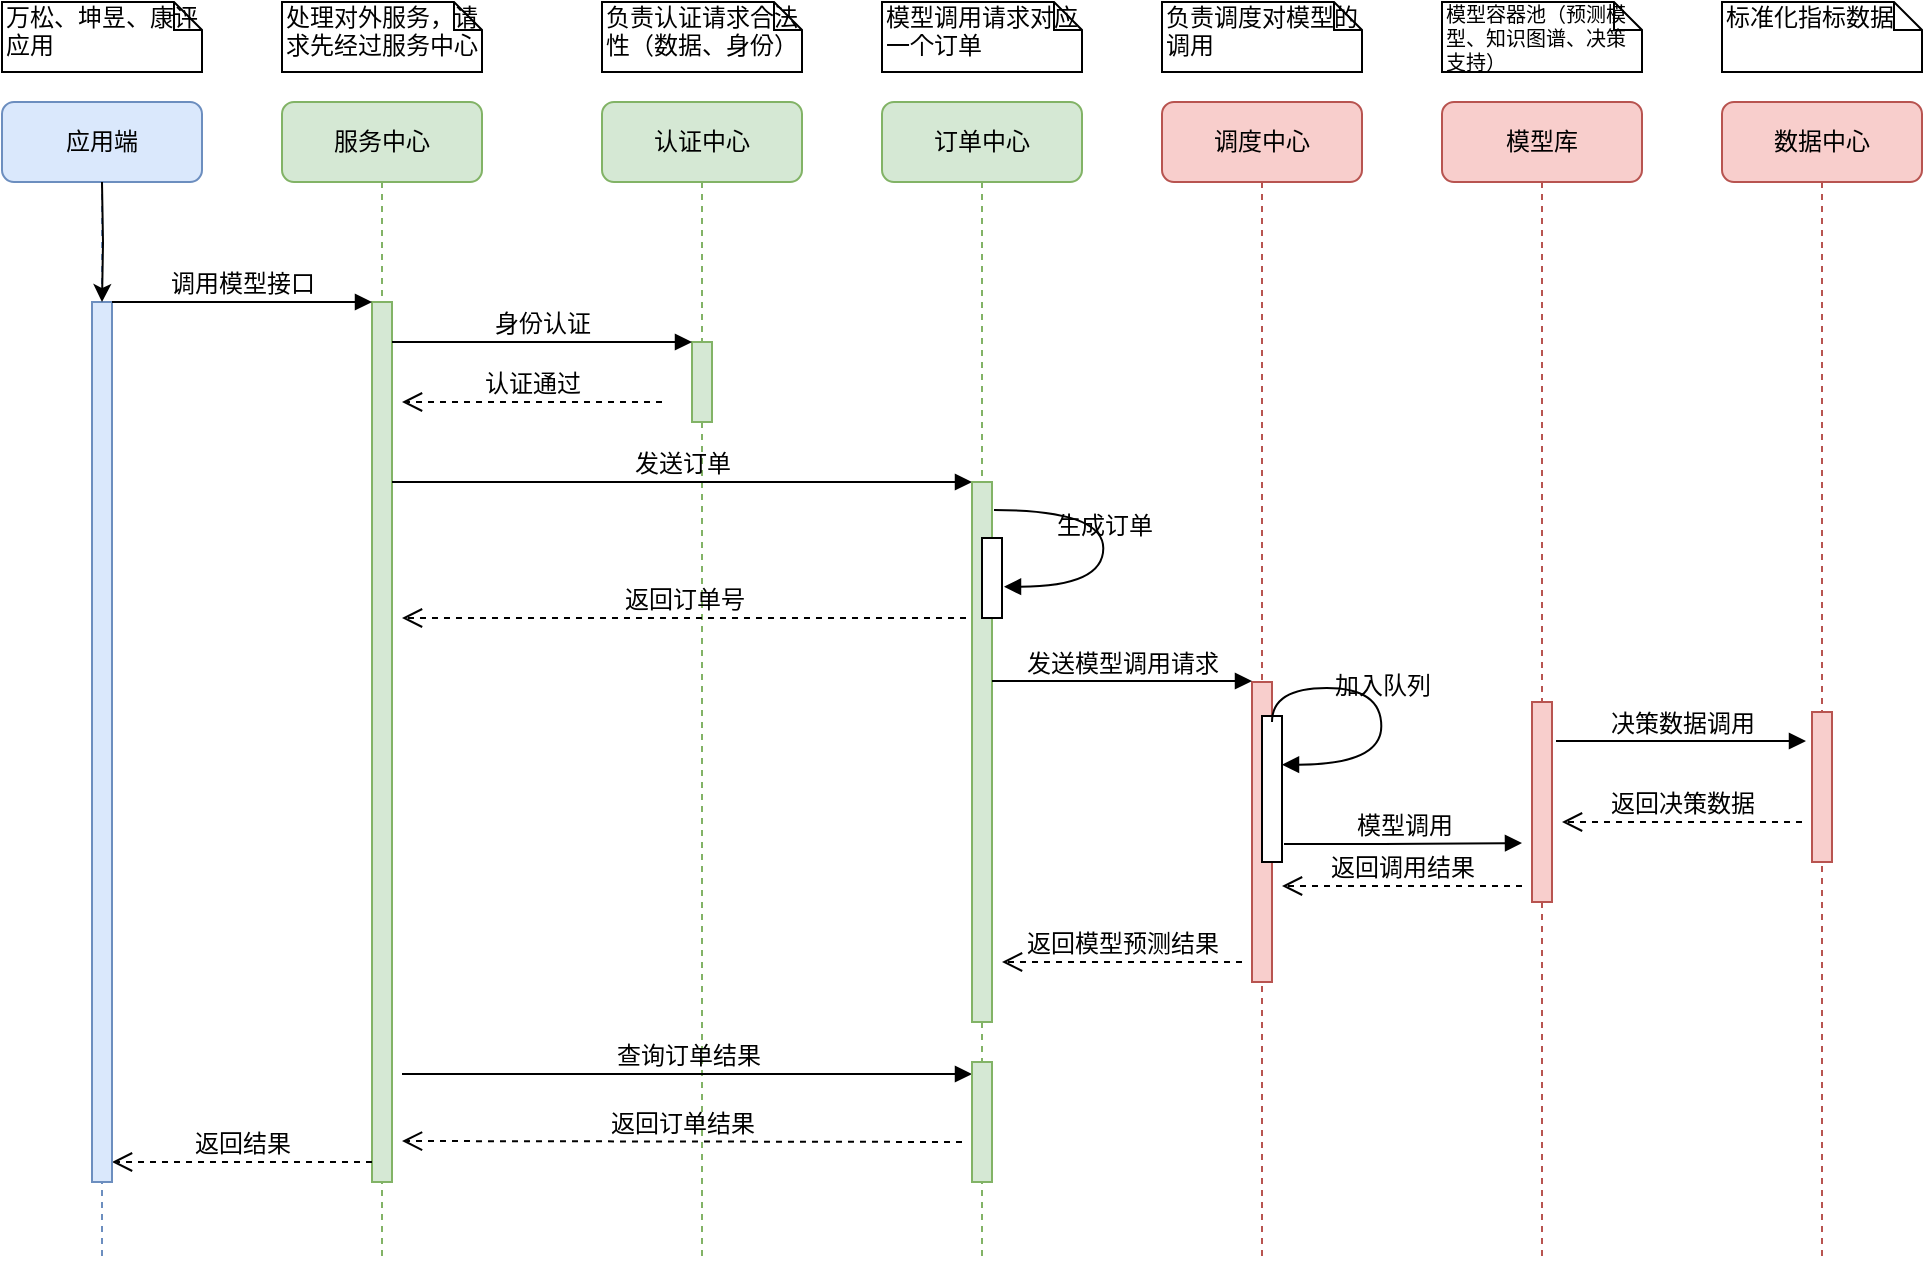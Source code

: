 <mxfile version="15.9.6" type="github" pages="2">
  <diagram name="模型调用流程" id="13e1069c-82ec-6db2-03f1-153e76fe0fe0">
    <mxGraphModel dx="1018" dy="690" grid="1" gridSize="10" guides="1" tooltips="1" connect="1" arrows="1" fold="1" page="1" pageScale="1" pageWidth="1100" pageHeight="850" background="none" math="0" shadow="0">
      <root>
        <mxCell id="0" />
        <mxCell id="1" parent="0" />
        <mxCell id="7baba1c4bc27f4b0-2" value="服务中心" style="shape=umlLifeline;perimeter=lifelinePerimeter;whiteSpace=wrap;html=1;container=1;collapsible=0;recursiveResize=0;outlineConnect=0;rounded=1;shadow=0;comic=0;labelBackgroundColor=none;strokeWidth=1;fontFamily=Verdana;fontSize=12;align=center;fillColor=#d5e8d4;strokeColor=#82b366;" parent="1" vertex="1">
          <mxGeometry x="240" y="80" width="100" height="580" as="geometry" />
        </mxCell>
        <mxCell id="7baba1c4bc27f4b0-10" value="" style="html=1;points=[];perimeter=orthogonalPerimeter;rounded=0;shadow=0;comic=0;labelBackgroundColor=none;strokeWidth=1;fontFamily=Verdana;fontSize=12;align=center;fillColor=#d5e8d4;strokeColor=#82b366;" parent="7baba1c4bc27f4b0-2" vertex="1">
          <mxGeometry x="45" y="100" width="10" height="440" as="geometry" />
        </mxCell>
        <mxCell id="Mg70fU9hGrTkRXk7EjwF-24" value="返回结果" style="html=1;verticalAlign=bottom;endArrow=open;dashed=1;endSize=8;labelBackgroundColor=none;fontFamily=Verdana;fontSize=12;edgeStyle=elbowEdgeStyle;elbow=horizontal;" parent="7baba1c4bc27f4b0-2" edge="1">
          <mxGeometry relative="1" as="geometry">
            <mxPoint x="-85" y="530" as="targetPoint" />
            <Array as="points">
              <mxPoint x="-10" y="530" />
              <mxPoint x="20" y="530" />
            </Array>
            <mxPoint x="45" y="530" as="sourcePoint" />
          </mxGeometry>
        </mxCell>
        <mxCell id="7baba1c4bc27f4b0-3" value="认证中心" style="shape=umlLifeline;perimeter=lifelinePerimeter;whiteSpace=wrap;html=1;container=1;collapsible=0;recursiveResize=0;outlineConnect=0;rounded=1;shadow=0;comic=0;labelBackgroundColor=none;strokeWidth=1;fontFamily=Verdana;fontSize=12;align=center;fillColor=#d5e8d4;strokeColor=#82b366;" parent="1" vertex="1">
          <mxGeometry x="400" y="80" width="100" height="580" as="geometry" />
        </mxCell>
        <mxCell id="7baba1c4bc27f4b0-13" value="" style="html=1;points=[];perimeter=orthogonalPerimeter;rounded=0;shadow=0;comic=0;labelBackgroundColor=none;strokeWidth=1;fontFamily=Verdana;fontSize=12;align=center;fillColor=#d5e8d4;strokeColor=#82b366;" parent="7baba1c4bc27f4b0-3" vertex="1">
          <mxGeometry x="45" y="120" width="10" height="40" as="geometry" />
        </mxCell>
        <mxCell id="Mg70fU9hGrTkRXk7EjwF-3" value="发送订单" style="html=1;verticalAlign=bottom;endArrow=block;labelBackgroundColor=none;fontFamily=Verdana;fontSize=12;edgeStyle=elbowEdgeStyle;elbow=vertical;" parent="7baba1c4bc27f4b0-3" edge="1">
          <mxGeometry relative="1" as="geometry">
            <mxPoint x="-105" y="190" as="sourcePoint" />
            <mxPoint x="185" y="190" as="targetPoint" />
          </mxGeometry>
        </mxCell>
        <mxCell id="Mg70fU9hGrTkRXk7EjwF-4" value="返回订单号" style="html=1;verticalAlign=bottom;endArrow=open;dashed=1;endSize=8;exitX=-0.3;exitY=0.556;labelBackgroundColor=none;fontFamily=Verdana;fontSize=12;exitDx=0;exitDy=0;exitPerimeter=0;" parent="7baba1c4bc27f4b0-3" edge="1">
          <mxGeometry relative="1" as="geometry">
            <mxPoint x="-100" y="258" as="targetPoint" />
            <mxPoint x="182" y="258.04" as="sourcePoint" />
          </mxGeometry>
        </mxCell>
        <mxCell id="7baba1c4bc27f4b0-4" value="订单中心" style="shape=umlLifeline;perimeter=lifelinePerimeter;whiteSpace=wrap;html=1;container=1;collapsible=0;recursiveResize=0;outlineConnect=0;rounded=1;shadow=0;comic=0;labelBackgroundColor=none;strokeWidth=1;fontFamily=Verdana;fontSize=12;align=center;fillColor=#d5e8d4;strokeColor=#82b366;" parent="1" vertex="1">
          <mxGeometry x="540" y="80" width="100" height="580" as="geometry" />
        </mxCell>
        <mxCell id="7baba1c4bc27f4b0-16" value="" style="html=1;points=[];perimeter=orthogonalPerimeter;rounded=0;shadow=0;comic=0;labelBackgroundColor=none;strokeWidth=1;fontFamily=Verdana;fontSize=12;align=center;fillColor=#d5e8d4;strokeColor=#82b366;" parent="7baba1c4bc27f4b0-4" vertex="1">
          <mxGeometry x="45" y="190" width="10" height="270" as="geometry" />
        </mxCell>
        <mxCell id="Mg70fU9hGrTkRXk7EjwF-6" value="" style="html=1;points=[];perimeter=orthogonalPerimeter;rounded=0;shadow=0;comic=0;labelBackgroundColor=none;strokeWidth=1;fontFamily=Verdana;fontSize=12;align=center;" parent="7baba1c4bc27f4b0-4" vertex="1">
          <mxGeometry x="50" y="218" width="10" height="40" as="geometry" />
        </mxCell>
        <mxCell id="7baba1c4bc27f4b0-5" value="调度中心" style="shape=umlLifeline;perimeter=lifelinePerimeter;whiteSpace=wrap;html=1;container=1;collapsible=0;recursiveResize=0;outlineConnect=0;rounded=1;shadow=0;comic=0;labelBackgroundColor=none;strokeWidth=1;fontFamily=Verdana;fontSize=12;align=center;fillColor=#f8cecc;strokeColor=#b85450;" parent="1" vertex="1">
          <mxGeometry x="680" y="80" width="100" height="580" as="geometry" />
        </mxCell>
        <mxCell id="7baba1c4bc27f4b0-19" value="" style="html=1;points=[];perimeter=orthogonalPerimeter;rounded=0;shadow=0;comic=0;labelBackgroundColor=none;strokeWidth=1;fontFamily=Verdana;fontSize=12;align=center;fillColor=#f8cecc;strokeColor=#b85450;" parent="7baba1c4bc27f4b0-5" vertex="1">
          <mxGeometry x="45" y="290" width="10" height="150" as="geometry" />
        </mxCell>
        <mxCell id="Mg70fU9hGrTkRXk7EjwF-5" value="发送模型调用请求" style="html=1;verticalAlign=bottom;endArrow=block;labelBackgroundColor=none;fontFamily=Verdana;fontSize=12;edgeStyle=elbowEdgeStyle;elbow=horizontal;" parent="7baba1c4bc27f4b0-5" edge="1">
          <mxGeometry relative="1" as="geometry">
            <mxPoint x="-85" y="289.5" as="sourcePoint" />
            <mxPoint x="45" y="289.5" as="targetPoint" />
          </mxGeometry>
        </mxCell>
        <mxCell id="Mg70fU9hGrTkRXk7EjwF-20" value="返回模型预测结果" style="html=1;verticalAlign=bottom;endArrow=open;dashed=1;endSize=8;labelBackgroundColor=none;fontFamily=Verdana;fontSize=12;" parent="7baba1c4bc27f4b0-5" edge="1">
          <mxGeometry relative="1" as="geometry">
            <mxPoint x="-80" y="430" as="targetPoint" />
            <mxPoint x="40" y="430" as="sourcePoint" />
          </mxGeometry>
        </mxCell>
        <mxCell id="VMce4WrbloW6oqG8bgZ--1" value="" style="html=1;points=[];perimeter=orthogonalPerimeter;rounded=0;shadow=0;comic=0;labelBackgroundColor=none;strokeWidth=1;fontFamily=Verdana;fontSize=12;align=center;" vertex="1" parent="7baba1c4bc27f4b0-5">
          <mxGeometry x="50" y="307" width="10" height="73" as="geometry" />
        </mxCell>
        <mxCell id="VMce4WrbloW6oqG8bgZ--2" value="加入队列" style="html=1;verticalAlign=bottom;endArrow=block;labelBackgroundColor=none;fontFamily=Verdana;fontSize=12;elbow=vertical;edgeStyle=orthogonalEdgeStyle;curved=1;entryX=1;entryY=0.286;entryPerimeter=0;exitX=1.038;exitY=0.345;exitPerimeter=0;" edge="1" parent="7baba1c4bc27f4b0-5">
          <mxGeometry relative="1" as="geometry">
            <mxPoint x="55" y="310" as="sourcePoint" />
            <mxPoint x="60.003" y="331.333" as="targetPoint" />
            <Array as="points">
              <mxPoint x="109.67" y="293" />
              <mxPoint x="109.67" y="331" />
            </Array>
          </mxGeometry>
        </mxCell>
        <mxCell id="7baba1c4bc27f4b0-6" value="模型库" style="shape=umlLifeline;perimeter=lifelinePerimeter;whiteSpace=wrap;html=1;container=1;collapsible=0;recursiveResize=0;outlineConnect=0;rounded=1;shadow=0;comic=0;labelBackgroundColor=none;strokeWidth=1;fontFamily=Verdana;fontSize=12;align=center;fillColor=#f8cecc;strokeColor=#b85450;" parent="1" vertex="1">
          <mxGeometry x="820" y="80" width="100" height="580" as="geometry" />
        </mxCell>
        <mxCell id="7baba1c4bc27f4b0-28" value="" style="html=1;points=[];perimeter=orthogonalPerimeter;rounded=0;shadow=0;comic=0;labelBackgroundColor=none;strokeWidth=1;fontFamily=Verdana;fontSize=12;align=center;fillColor=#f8cecc;strokeColor=#b85450;" parent="7baba1c4bc27f4b0-6" vertex="1">
          <mxGeometry x="45" y="300" width="10" height="100" as="geometry" />
        </mxCell>
        <mxCell id="Mg70fU9hGrTkRXk7EjwF-16" value="模型调用" style="html=1;verticalAlign=bottom;endArrow=block;labelBackgroundColor=none;fontFamily=Verdana;fontSize=12;edgeStyle=elbowEdgeStyle;elbow=horizontal;" parent="7baba1c4bc27f4b0-6" edge="1">
          <mxGeometry relative="1" as="geometry">
            <mxPoint x="-79" y="371" as="sourcePoint" />
            <mxPoint x="40" y="370.5" as="targetPoint" />
          </mxGeometry>
        </mxCell>
        <mxCell id="Mg70fU9hGrTkRXk7EjwF-17" value="返回调用结果" style="html=1;verticalAlign=bottom;endArrow=open;dashed=1;endSize=8;labelBackgroundColor=none;fontFamily=Verdana;fontSize=12;" parent="7baba1c4bc27f4b0-6" edge="1">
          <mxGeometry relative="1" as="geometry">
            <mxPoint x="-80" y="392" as="targetPoint" />
            <mxPoint x="40" y="392" as="sourcePoint" />
          </mxGeometry>
        </mxCell>
        <mxCell id="7baba1c4bc27f4b0-7" value="数据中心" style="shape=umlLifeline;perimeter=lifelinePerimeter;whiteSpace=wrap;html=1;container=1;collapsible=0;recursiveResize=0;outlineConnect=0;rounded=1;shadow=0;comic=0;labelBackgroundColor=none;strokeWidth=1;fontFamily=Verdana;fontSize=12;align=center;fillColor=#f8cecc;strokeColor=#b85450;" parent="1" vertex="1">
          <mxGeometry x="960" y="80" width="100" height="580" as="geometry" />
        </mxCell>
        <mxCell id="7baba1c4bc27f4b0-25" value="" style="html=1;points=[];perimeter=orthogonalPerimeter;rounded=0;shadow=0;comic=0;labelBackgroundColor=none;strokeColor=#b85450;strokeWidth=1;fillColor=#f8cecc;fontFamily=Verdana;fontSize=12;align=center;" parent="7baba1c4bc27f4b0-7" vertex="1">
          <mxGeometry x="45" y="305" width="10" height="75" as="geometry" />
        </mxCell>
        <mxCell id="Mg70fU9hGrTkRXk7EjwF-18" value="决策数据调用" style="html=1;verticalAlign=bottom;endArrow=block;labelBackgroundColor=none;fontFamily=Verdana;fontSize=12;edgeStyle=elbowEdgeStyle;elbow=horizontal;" parent="7baba1c4bc27f4b0-7" edge="1">
          <mxGeometry relative="1" as="geometry">
            <mxPoint x="-83" y="319.5" as="sourcePoint" />
            <mxPoint x="42" y="319.5" as="targetPoint" />
          </mxGeometry>
        </mxCell>
        <mxCell id="Mg70fU9hGrTkRXk7EjwF-19" value="返回决策数据" style="html=1;verticalAlign=bottom;endArrow=open;dashed=1;endSize=8;labelBackgroundColor=none;fontFamily=Verdana;fontSize=12;" parent="7baba1c4bc27f4b0-7" edge="1">
          <mxGeometry relative="1" as="geometry">
            <mxPoint x="-80" y="360" as="targetPoint" />
            <mxPoint x="40" y="360" as="sourcePoint" />
          </mxGeometry>
        </mxCell>
        <mxCell id="7baba1c4bc27f4b0-8" value="应用端" style="shape=umlLifeline;perimeter=lifelinePerimeter;whiteSpace=wrap;html=1;container=1;collapsible=0;recursiveResize=0;outlineConnect=0;rounded=1;shadow=0;comic=0;labelBackgroundColor=none;strokeWidth=1;fontFamily=Verdana;fontSize=12;align=center;fillColor=#dae8fc;strokeColor=#6c8ebf;" parent="1" vertex="1">
          <mxGeometry x="100" y="80" width="100" height="580" as="geometry" />
        </mxCell>
        <mxCell id="7baba1c4bc27f4b0-9" value="" style="html=1;points=[];perimeter=orthogonalPerimeter;rounded=0;shadow=0;comic=0;labelBackgroundColor=none;strokeWidth=1;fontFamily=Verdana;fontSize=12;align=center;fillColor=#dae8fc;strokeColor=#6c8ebf;" parent="7baba1c4bc27f4b0-8" vertex="1">
          <mxGeometry x="45" y="100" width="10" height="440" as="geometry" />
        </mxCell>
        <mxCell id="7baba1c4bc27f4b0-11" value="调用模型接口" style="html=1;verticalAlign=bottom;endArrow=block;entryX=0;entryY=0;labelBackgroundColor=none;fontFamily=Verdana;fontSize=12;edgeStyle=elbowEdgeStyle;elbow=vertical;" parent="1" source="7baba1c4bc27f4b0-9" target="7baba1c4bc27f4b0-10" edge="1">
          <mxGeometry relative="1" as="geometry">
            <mxPoint x="220" y="190" as="sourcePoint" />
          </mxGeometry>
        </mxCell>
        <mxCell id="7baba1c4bc27f4b0-14" value="身份认证" style="html=1;verticalAlign=bottom;endArrow=block;entryX=0;entryY=0;labelBackgroundColor=none;fontFamily=Verdana;fontSize=12;edgeStyle=elbowEdgeStyle;elbow=vertical;" parent="1" source="7baba1c4bc27f4b0-10" target="7baba1c4bc27f4b0-13" edge="1">
          <mxGeometry relative="1" as="geometry">
            <mxPoint x="370" y="200" as="sourcePoint" />
          </mxGeometry>
        </mxCell>
        <mxCell id="I-SCeK18aNIkPkbsNYXX-1" value="" style="edgeStyle=orthogonalEdgeStyle;rounded=0;orthogonalLoop=1;jettySize=auto;html=1;" parent="1" target="7baba1c4bc27f4b0-9" edge="1">
          <mxGeometry relative="1" as="geometry">
            <mxPoint x="150" y="120" as="sourcePoint" />
          </mxGeometry>
        </mxCell>
        <mxCell id="7baba1c4bc27f4b0-40" value="万松、坤昱、康评应用" style="shape=note;whiteSpace=wrap;html=1;size=14;verticalAlign=top;align=left;spacingTop=-6;rounded=0;shadow=0;comic=0;labelBackgroundColor=none;strokeWidth=1;fontFamily=Verdana;fontSize=12" parent="1" vertex="1">
          <mxGeometry x="100" y="30" width="100" height="35" as="geometry" />
        </mxCell>
        <mxCell id="7baba1c4bc27f4b0-41" value="处理对外服务，请求先经过服务中心" style="shape=note;whiteSpace=wrap;html=1;size=14;verticalAlign=top;align=left;spacingTop=-6;rounded=0;shadow=0;comic=0;labelBackgroundColor=none;strokeWidth=1;fontFamily=Verdana;fontSize=12" parent="1" vertex="1">
          <mxGeometry x="240" y="30" width="100" height="35" as="geometry" />
        </mxCell>
        <mxCell id="7baba1c4bc27f4b0-42" value="负责认证请求合法性（数据、身份）" style="shape=note;whiteSpace=wrap;html=1;size=14;verticalAlign=top;align=left;spacingTop=-6;rounded=0;shadow=0;comic=0;labelBackgroundColor=none;strokeWidth=1;fontFamily=Verdana;fontSize=12" parent="1" vertex="1">
          <mxGeometry x="400" y="30" width="100" height="35" as="geometry" />
        </mxCell>
        <mxCell id="7baba1c4bc27f4b0-43" value="模型调用请求对应一个订单" style="shape=note;whiteSpace=wrap;html=1;size=14;verticalAlign=top;align=left;spacingTop=-6;rounded=0;shadow=0;comic=0;labelBackgroundColor=none;strokeWidth=1;fontFamily=Verdana;fontSize=12" parent="1" vertex="1">
          <mxGeometry x="540" y="30" width="100" height="35" as="geometry" />
        </mxCell>
        <mxCell id="7baba1c4bc27f4b0-44" value="负责调度对模型的调用" style="shape=note;whiteSpace=wrap;html=1;size=14;verticalAlign=top;align=left;spacingTop=-6;rounded=0;shadow=0;comic=0;labelBackgroundColor=none;strokeWidth=1;fontFamily=Verdana;fontSize=12" parent="1" vertex="1">
          <mxGeometry x="680" y="30" width="100" height="35" as="geometry" />
        </mxCell>
        <mxCell id="7baba1c4bc27f4b0-45" value="模型容器池（预测模型、知识图谱、决策支持）" style="shape=note;whiteSpace=wrap;html=1;size=14;verticalAlign=top;align=left;spacingTop=-6;rounded=0;shadow=0;comic=0;labelBackgroundColor=none;strokeWidth=1;fontFamily=Verdana;fontSize=10;" parent="1" vertex="1">
          <mxGeometry x="820" y="30" width="100" height="35" as="geometry" />
        </mxCell>
        <mxCell id="7baba1c4bc27f4b0-46" value="标准化指标数据" style="shape=note;whiteSpace=wrap;html=1;size=14;verticalAlign=top;align=left;spacingTop=-6;rounded=0;shadow=0;comic=0;labelBackgroundColor=none;strokeWidth=1;fontFamily=Verdana;fontSize=12" parent="1" vertex="1">
          <mxGeometry x="960" y="30" width="100" height="35" as="geometry" />
        </mxCell>
        <mxCell id="Mg70fU9hGrTkRXk7EjwF-2" value="认证通过" style="html=1;verticalAlign=bottom;endArrow=open;dashed=1;endSize=8;labelBackgroundColor=none;fontFamily=Verdana;fontSize=12;edgeStyle=elbowEdgeStyle;elbow=vertical;" parent="1" edge="1">
          <mxGeometry relative="1" as="geometry">
            <mxPoint x="300" y="230" as="targetPoint" />
            <Array as="points">
              <mxPoint x="375" y="230" />
              <mxPoint x="405" y="230" />
            </Array>
            <mxPoint x="430" y="230" as="sourcePoint" />
          </mxGeometry>
        </mxCell>
        <mxCell id="Mg70fU9hGrTkRXk7EjwF-7" value="生成订单" style="html=1;verticalAlign=bottom;endArrow=block;labelBackgroundColor=none;fontFamily=Verdana;fontSize=12;elbow=vertical;edgeStyle=orthogonalEdgeStyle;curved=1;entryX=1;entryY=0.286;entryPerimeter=0;exitX=1.038;exitY=0.345;exitPerimeter=0;" parent="1" edge="1">
          <mxGeometry relative="1" as="geometry">
            <mxPoint x="596.003" y="284" as="sourcePoint" />
            <mxPoint x="601.003" y="322.333" as="targetPoint" />
            <Array as="points">
              <mxPoint x="650.67" y="284" />
              <mxPoint x="650.67" y="322" />
            </Array>
          </mxGeometry>
        </mxCell>
        <mxCell id="Mg70fU9hGrTkRXk7EjwF-21" value="查询订单结果" style="html=1;verticalAlign=bottom;endArrow=block;labelBackgroundColor=none;fontFamily=Verdana;fontSize=12;edgeStyle=elbowEdgeStyle;elbow=horizontal;" parent="1" edge="1">
          <mxGeometry relative="1" as="geometry">
            <mxPoint x="300" y="566" as="sourcePoint" />
            <mxPoint x="585" y="566" as="targetPoint" />
          </mxGeometry>
        </mxCell>
        <mxCell id="Mg70fU9hGrTkRXk7EjwF-22" value="" style="html=1;points=[];perimeter=orthogonalPerimeter;rounded=0;shadow=0;comic=0;labelBackgroundColor=none;strokeWidth=1;fontFamily=Verdana;fontSize=12;align=center;fillColor=#d5e8d4;strokeColor=#82b366;" parent="1" vertex="1">
          <mxGeometry x="585" y="560" width="10" height="60" as="geometry" />
        </mxCell>
        <mxCell id="Mg70fU9hGrTkRXk7EjwF-23" value="返回订单结果" style="html=1;verticalAlign=bottom;endArrow=open;dashed=1;endSize=8;labelBackgroundColor=none;fontFamily=Verdana;fontSize=12;" parent="1" edge="1">
          <mxGeometry relative="1" as="geometry">
            <mxPoint x="300" y="599.5" as="targetPoint" />
            <mxPoint x="580" y="600" as="sourcePoint" />
          </mxGeometry>
        </mxCell>
      </root>
    </mxGraphModel>
  </diagram>
  <diagram id="-LWT9H9hOqYf55yn4KI5" name="订单查询流程">
    <mxGraphModel dx="1018" dy="690" grid="1" gridSize="10" guides="1" tooltips="1" connect="1" arrows="1" fold="1" page="1" pageScale="1" pageWidth="850" pageHeight="1100" math="0" shadow="0">
      <root>
        <mxCell id="YJDThQfoWSavaOUVmC8_-0" />
        <mxCell id="YJDThQfoWSavaOUVmC8_-1" parent="YJDThQfoWSavaOUVmC8_-0" />
        <mxCell id="ue_cQjlhEbK1hr9COuXB-0" value="服务中心" style="shape=umlLifeline;perimeter=lifelinePerimeter;whiteSpace=wrap;html=1;container=1;collapsible=0;recursiveResize=0;outlineConnect=0;rounded=1;shadow=0;comic=0;labelBackgroundColor=none;strokeWidth=1;fontFamily=Verdana;fontSize=12;align=center;fillColor=#d5e8d4;strokeColor=#82b366;" vertex="1" parent="YJDThQfoWSavaOUVmC8_-1">
          <mxGeometry x="240" y="80" width="100" height="580" as="geometry" />
        </mxCell>
        <mxCell id="ue_cQjlhEbK1hr9COuXB-1" value="" style="html=1;points=[];perimeter=orthogonalPerimeter;rounded=0;shadow=0;comic=0;labelBackgroundColor=none;strokeWidth=1;fontFamily=Verdana;fontSize=12;align=center;fillColor=#d5e8d4;strokeColor=#82b366;" vertex="1" parent="ue_cQjlhEbK1hr9COuXB-0">
          <mxGeometry x="45" y="100" width="10" height="440" as="geometry" />
        </mxCell>
        <mxCell id="ue_cQjlhEbK1hr9COuXB-2" value="返回结果" style="html=1;verticalAlign=bottom;endArrow=open;dashed=1;endSize=8;labelBackgroundColor=none;fontFamily=Verdana;fontSize=12;edgeStyle=elbowEdgeStyle;elbow=horizontal;" edge="1" parent="ue_cQjlhEbK1hr9COuXB-0">
          <mxGeometry relative="1" as="geometry">
            <mxPoint x="-85" y="530" as="targetPoint" />
            <Array as="points">
              <mxPoint x="-10" y="530" />
              <mxPoint x="20" y="530" />
            </Array>
            <mxPoint x="45" y="530" as="sourcePoint" />
          </mxGeometry>
        </mxCell>
        <mxCell id="ue_cQjlhEbK1hr9COuXB-3" value="认证中心" style="shape=umlLifeline;perimeter=lifelinePerimeter;whiteSpace=wrap;html=1;container=1;collapsible=0;recursiveResize=0;outlineConnect=0;rounded=1;shadow=0;comic=0;labelBackgroundColor=none;strokeWidth=1;fontFamily=Verdana;fontSize=12;align=center;fillColor=#d5e8d4;strokeColor=#82b366;" vertex="1" parent="YJDThQfoWSavaOUVmC8_-1">
          <mxGeometry x="400" y="80" width="100" height="580" as="geometry" />
        </mxCell>
        <mxCell id="ue_cQjlhEbK1hr9COuXB-4" value="" style="html=1;points=[];perimeter=orthogonalPerimeter;rounded=0;shadow=0;comic=0;labelBackgroundColor=none;strokeWidth=1;fontFamily=Verdana;fontSize=12;align=center;fillColor=#d5e8d4;strokeColor=#82b366;" vertex="1" parent="ue_cQjlhEbK1hr9COuXB-3">
          <mxGeometry x="45" y="120" width="10" height="40" as="geometry" />
        </mxCell>
        <mxCell id="ue_cQjlhEbK1hr9COuXB-5" value="发送订单" style="html=1;verticalAlign=bottom;endArrow=block;labelBackgroundColor=none;fontFamily=Verdana;fontSize=12;edgeStyle=elbowEdgeStyle;elbow=vertical;" edge="1" parent="ue_cQjlhEbK1hr9COuXB-3">
          <mxGeometry relative="1" as="geometry">
            <mxPoint x="-105" y="190" as="sourcePoint" />
            <mxPoint x="185" y="190" as="targetPoint" />
          </mxGeometry>
        </mxCell>
        <mxCell id="ue_cQjlhEbK1hr9COuXB-6" value="返回订单号" style="html=1;verticalAlign=bottom;endArrow=open;dashed=1;endSize=8;exitX=-0.3;exitY=0.556;labelBackgroundColor=none;fontFamily=Verdana;fontSize=12;exitDx=0;exitDy=0;exitPerimeter=0;" edge="1" parent="ue_cQjlhEbK1hr9COuXB-3">
          <mxGeometry relative="1" as="geometry">
            <mxPoint x="-100" y="258" as="targetPoint" />
            <mxPoint x="182" y="258.04" as="sourcePoint" />
          </mxGeometry>
        </mxCell>
        <mxCell id="ue_cQjlhEbK1hr9COuXB-7" value="订单中心" style="shape=umlLifeline;perimeter=lifelinePerimeter;whiteSpace=wrap;html=1;container=1;collapsible=0;recursiveResize=0;outlineConnect=0;rounded=1;shadow=0;comic=0;labelBackgroundColor=none;strokeWidth=1;fontFamily=Verdana;fontSize=12;align=center;fillColor=#d5e8d4;strokeColor=#82b366;" vertex="1" parent="YJDThQfoWSavaOUVmC8_-1">
          <mxGeometry x="540" y="80" width="100" height="580" as="geometry" />
        </mxCell>
        <mxCell id="ue_cQjlhEbK1hr9COuXB-8" value="" style="html=1;points=[];perimeter=orthogonalPerimeter;rounded=0;shadow=0;comic=0;labelBackgroundColor=none;strokeWidth=1;fontFamily=Verdana;fontSize=12;align=center;fillColor=#d5e8d4;strokeColor=#82b366;" vertex="1" parent="ue_cQjlhEbK1hr9COuXB-7">
          <mxGeometry x="45" y="190" width="10" height="270" as="geometry" />
        </mxCell>
        <mxCell id="ue_cQjlhEbK1hr9COuXB-9" value="" style="html=1;points=[];perimeter=orthogonalPerimeter;rounded=0;shadow=0;comic=0;labelBackgroundColor=none;strokeWidth=1;fontFamily=Verdana;fontSize=12;align=center;" vertex="1" parent="ue_cQjlhEbK1hr9COuXB-7">
          <mxGeometry x="50" y="218" width="10" height="40" as="geometry" />
        </mxCell>
        <mxCell id="ue_cQjlhEbK1hr9COuXB-10" value="调度中心" style="shape=umlLifeline;perimeter=lifelinePerimeter;whiteSpace=wrap;html=1;container=1;collapsible=0;recursiveResize=0;outlineConnect=0;rounded=1;shadow=0;comic=0;labelBackgroundColor=none;strokeWidth=1;fontFamily=Verdana;fontSize=12;align=center;fillColor=#f8cecc;strokeColor=#b85450;" vertex="1" parent="YJDThQfoWSavaOUVmC8_-1">
          <mxGeometry x="680" y="80" width="100" height="580" as="geometry" />
        </mxCell>
        <mxCell id="ue_cQjlhEbK1hr9COuXB-11" value="" style="html=1;points=[];perimeter=orthogonalPerimeter;rounded=0;shadow=0;comic=0;labelBackgroundColor=none;strokeWidth=1;fontFamily=Verdana;fontSize=12;align=center;fillColor=#f8cecc;strokeColor=#b85450;" vertex="1" parent="ue_cQjlhEbK1hr9COuXB-10">
          <mxGeometry x="45" y="290" width="10" height="150" as="geometry" />
        </mxCell>
        <mxCell id="ue_cQjlhEbK1hr9COuXB-12" value="发送模型调用请求" style="html=1;verticalAlign=bottom;endArrow=block;labelBackgroundColor=none;fontFamily=Verdana;fontSize=12;edgeStyle=elbowEdgeStyle;elbow=horizontal;" edge="1" parent="ue_cQjlhEbK1hr9COuXB-10">
          <mxGeometry relative="1" as="geometry">
            <mxPoint x="-85" y="289.5" as="sourcePoint" />
            <mxPoint x="45" y="289.5" as="targetPoint" />
          </mxGeometry>
        </mxCell>
        <mxCell id="ue_cQjlhEbK1hr9COuXB-13" value="返回模型预测结果" style="html=1;verticalAlign=bottom;endArrow=open;dashed=1;endSize=8;labelBackgroundColor=none;fontFamily=Verdana;fontSize=12;" edge="1" parent="ue_cQjlhEbK1hr9COuXB-10">
          <mxGeometry relative="1" as="geometry">
            <mxPoint x="-80" y="430" as="targetPoint" />
            <mxPoint x="40" y="430" as="sourcePoint" />
          </mxGeometry>
        </mxCell>
        <mxCell id="ue_cQjlhEbK1hr9COuXB-14" value="" style="html=1;points=[];perimeter=orthogonalPerimeter;rounded=0;shadow=0;comic=0;labelBackgroundColor=none;strokeWidth=1;fontFamily=Verdana;fontSize=12;align=center;" vertex="1" parent="ue_cQjlhEbK1hr9COuXB-10">
          <mxGeometry x="50" y="307" width="10" height="73" as="geometry" />
        </mxCell>
        <mxCell id="ue_cQjlhEbK1hr9COuXB-15" value="加入队列" style="html=1;verticalAlign=bottom;endArrow=block;labelBackgroundColor=none;fontFamily=Verdana;fontSize=12;elbow=vertical;edgeStyle=orthogonalEdgeStyle;curved=1;entryX=1;entryY=0.286;entryPerimeter=0;exitX=1.038;exitY=0.345;exitPerimeter=0;" edge="1" parent="ue_cQjlhEbK1hr9COuXB-10">
          <mxGeometry relative="1" as="geometry">
            <mxPoint x="55" y="310" as="sourcePoint" />
            <mxPoint x="60.003" y="331.333" as="targetPoint" />
            <Array as="points">
              <mxPoint x="109.67" y="293" />
              <mxPoint x="109.67" y="331" />
            </Array>
          </mxGeometry>
        </mxCell>
        <mxCell id="ue_cQjlhEbK1hr9COuXB-16" value="模型库" style="shape=umlLifeline;perimeter=lifelinePerimeter;whiteSpace=wrap;html=1;container=1;collapsible=0;recursiveResize=0;outlineConnect=0;rounded=1;shadow=0;comic=0;labelBackgroundColor=none;strokeWidth=1;fontFamily=Verdana;fontSize=12;align=center;fillColor=#f8cecc;strokeColor=#b85450;" vertex="1" parent="YJDThQfoWSavaOUVmC8_-1">
          <mxGeometry x="820" y="80" width="100" height="580" as="geometry" />
        </mxCell>
        <mxCell id="ue_cQjlhEbK1hr9COuXB-17" value="" style="html=1;points=[];perimeter=orthogonalPerimeter;rounded=0;shadow=0;comic=0;labelBackgroundColor=none;strokeWidth=1;fontFamily=Verdana;fontSize=12;align=center;fillColor=#f8cecc;strokeColor=#b85450;" vertex="1" parent="ue_cQjlhEbK1hr9COuXB-16">
          <mxGeometry x="45" y="300" width="10" height="100" as="geometry" />
        </mxCell>
        <mxCell id="ue_cQjlhEbK1hr9COuXB-18" value="模型调用" style="html=1;verticalAlign=bottom;endArrow=block;labelBackgroundColor=none;fontFamily=Verdana;fontSize=12;edgeStyle=elbowEdgeStyle;elbow=horizontal;" edge="1" parent="ue_cQjlhEbK1hr9COuXB-16">
          <mxGeometry relative="1" as="geometry">
            <mxPoint x="-79" y="371" as="sourcePoint" />
            <mxPoint x="40" y="370.5" as="targetPoint" />
          </mxGeometry>
        </mxCell>
        <mxCell id="ue_cQjlhEbK1hr9COuXB-19" value="返回调用结果" style="html=1;verticalAlign=bottom;endArrow=open;dashed=1;endSize=8;labelBackgroundColor=none;fontFamily=Verdana;fontSize=12;" edge="1" parent="ue_cQjlhEbK1hr9COuXB-16">
          <mxGeometry relative="1" as="geometry">
            <mxPoint x="-80" y="392" as="targetPoint" />
            <mxPoint x="40" y="392" as="sourcePoint" />
          </mxGeometry>
        </mxCell>
        <mxCell id="ue_cQjlhEbK1hr9COuXB-20" value="数据中心" style="shape=umlLifeline;perimeter=lifelinePerimeter;whiteSpace=wrap;html=1;container=1;collapsible=0;recursiveResize=0;outlineConnect=0;rounded=1;shadow=0;comic=0;labelBackgroundColor=none;strokeWidth=1;fontFamily=Verdana;fontSize=12;align=center;fillColor=#f8cecc;strokeColor=#b85450;" vertex="1" parent="YJDThQfoWSavaOUVmC8_-1">
          <mxGeometry x="960" y="80" width="100" height="580" as="geometry" />
        </mxCell>
        <mxCell id="ue_cQjlhEbK1hr9COuXB-21" value="" style="html=1;points=[];perimeter=orthogonalPerimeter;rounded=0;shadow=0;comic=0;labelBackgroundColor=none;strokeColor=#b85450;strokeWidth=1;fillColor=#f8cecc;fontFamily=Verdana;fontSize=12;align=center;" vertex="1" parent="ue_cQjlhEbK1hr9COuXB-20">
          <mxGeometry x="45" y="305" width="10" height="75" as="geometry" />
        </mxCell>
        <mxCell id="ue_cQjlhEbK1hr9COuXB-22" value="决策数据调用" style="html=1;verticalAlign=bottom;endArrow=block;labelBackgroundColor=none;fontFamily=Verdana;fontSize=12;edgeStyle=elbowEdgeStyle;elbow=horizontal;" edge="1" parent="ue_cQjlhEbK1hr9COuXB-20">
          <mxGeometry relative="1" as="geometry">
            <mxPoint x="-83" y="319.5" as="sourcePoint" />
            <mxPoint x="42" y="319.5" as="targetPoint" />
          </mxGeometry>
        </mxCell>
        <mxCell id="ue_cQjlhEbK1hr9COuXB-23" value="返回决策数据" style="html=1;verticalAlign=bottom;endArrow=open;dashed=1;endSize=8;labelBackgroundColor=none;fontFamily=Verdana;fontSize=12;" edge="1" parent="ue_cQjlhEbK1hr9COuXB-20">
          <mxGeometry relative="1" as="geometry">
            <mxPoint x="-80" y="360" as="targetPoint" />
            <mxPoint x="40" y="360" as="sourcePoint" />
          </mxGeometry>
        </mxCell>
        <mxCell id="ue_cQjlhEbK1hr9COuXB-24" value="应用端" style="shape=umlLifeline;perimeter=lifelinePerimeter;whiteSpace=wrap;html=1;container=1;collapsible=0;recursiveResize=0;outlineConnect=0;rounded=1;shadow=0;comic=0;labelBackgroundColor=none;strokeWidth=1;fontFamily=Verdana;fontSize=12;align=center;fillColor=#dae8fc;strokeColor=#6c8ebf;" vertex="1" parent="YJDThQfoWSavaOUVmC8_-1">
          <mxGeometry x="100" y="80" width="100" height="580" as="geometry" />
        </mxCell>
        <mxCell id="ue_cQjlhEbK1hr9COuXB-25" value="" style="html=1;points=[];perimeter=orthogonalPerimeter;rounded=0;shadow=0;comic=0;labelBackgroundColor=none;strokeWidth=1;fontFamily=Verdana;fontSize=12;align=center;fillColor=#dae8fc;strokeColor=#6c8ebf;" vertex="1" parent="ue_cQjlhEbK1hr9COuXB-24">
          <mxGeometry x="45" y="100" width="10" height="440" as="geometry" />
        </mxCell>
        <mxCell id="ue_cQjlhEbK1hr9COuXB-26" value="调用模型接口" style="html=1;verticalAlign=bottom;endArrow=block;entryX=0;entryY=0;labelBackgroundColor=none;fontFamily=Verdana;fontSize=12;edgeStyle=elbowEdgeStyle;elbow=vertical;" edge="1" parent="YJDThQfoWSavaOUVmC8_-1" source="ue_cQjlhEbK1hr9COuXB-25" target="ue_cQjlhEbK1hr9COuXB-1">
          <mxGeometry relative="1" as="geometry">
            <mxPoint x="220" y="190" as="sourcePoint" />
          </mxGeometry>
        </mxCell>
        <mxCell id="ue_cQjlhEbK1hr9COuXB-27" value="身份认证" style="html=1;verticalAlign=bottom;endArrow=block;entryX=0;entryY=0;labelBackgroundColor=none;fontFamily=Verdana;fontSize=12;edgeStyle=elbowEdgeStyle;elbow=vertical;" edge="1" parent="YJDThQfoWSavaOUVmC8_-1" source="ue_cQjlhEbK1hr9COuXB-1" target="ue_cQjlhEbK1hr9COuXB-4">
          <mxGeometry relative="1" as="geometry">
            <mxPoint x="370" y="200" as="sourcePoint" />
          </mxGeometry>
        </mxCell>
        <mxCell id="ue_cQjlhEbK1hr9COuXB-28" value="" style="edgeStyle=orthogonalEdgeStyle;rounded=0;orthogonalLoop=1;jettySize=auto;html=1;" edge="1" parent="YJDThQfoWSavaOUVmC8_-1" target="ue_cQjlhEbK1hr9COuXB-25">
          <mxGeometry relative="1" as="geometry">
            <mxPoint x="150" y="120" as="sourcePoint" />
          </mxGeometry>
        </mxCell>
        <mxCell id="ue_cQjlhEbK1hr9COuXB-29" value="万松、坤昱、康评应用" style="shape=note;whiteSpace=wrap;html=1;size=14;verticalAlign=top;align=left;spacingTop=-6;rounded=0;shadow=0;comic=0;labelBackgroundColor=none;strokeWidth=1;fontFamily=Verdana;fontSize=12" vertex="1" parent="YJDThQfoWSavaOUVmC8_-1">
          <mxGeometry x="100" y="30" width="100" height="35" as="geometry" />
        </mxCell>
        <mxCell id="ue_cQjlhEbK1hr9COuXB-30" value="处理对外服务，请求先经过服务中心" style="shape=note;whiteSpace=wrap;html=1;size=14;verticalAlign=top;align=left;spacingTop=-6;rounded=0;shadow=0;comic=0;labelBackgroundColor=none;strokeWidth=1;fontFamily=Verdana;fontSize=12" vertex="1" parent="YJDThQfoWSavaOUVmC8_-1">
          <mxGeometry x="240" y="30" width="100" height="35" as="geometry" />
        </mxCell>
        <mxCell id="ue_cQjlhEbK1hr9COuXB-31" value="负责认证请求合法性（数据、身份）" style="shape=note;whiteSpace=wrap;html=1;size=14;verticalAlign=top;align=left;spacingTop=-6;rounded=0;shadow=0;comic=0;labelBackgroundColor=none;strokeWidth=1;fontFamily=Verdana;fontSize=12" vertex="1" parent="YJDThQfoWSavaOUVmC8_-1">
          <mxGeometry x="400" y="30" width="100" height="35" as="geometry" />
        </mxCell>
        <mxCell id="ue_cQjlhEbK1hr9COuXB-32" value="模型调用请求对应一个订单" style="shape=note;whiteSpace=wrap;html=1;size=14;verticalAlign=top;align=left;spacingTop=-6;rounded=0;shadow=0;comic=0;labelBackgroundColor=none;strokeWidth=1;fontFamily=Verdana;fontSize=12" vertex="1" parent="YJDThQfoWSavaOUVmC8_-1">
          <mxGeometry x="540" y="30" width="100" height="35" as="geometry" />
        </mxCell>
        <mxCell id="ue_cQjlhEbK1hr9COuXB-33" value="负责调度对模型的调用" style="shape=note;whiteSpace=wrap;html=1;size=14;verticalAlign=top;align=left;spacingTop=-6;rounded=0;shadow=0;comic=0;labelBackgroundColor=none;strokeWidth=1;fontFamily=Verdana;fontSize=12" vertex="1" parent="YJDThQfoWSavaOUVmC8_-1">
          <mxGeometry x="680" y="30" width="100" height="35" as="geometry" />
        </mxCell>
        <mxCell id="ue_cQjlhEbK1hr9COuXB-34" value="模型容器池（预测模型、知识图谱、决策支持）" style="shape=note;whiteSpace=wrap;html=1;size=14;verticalAlign=top;align=left;spacingTop=-6;rounded=0;shadow=0;comic=0;labelBackgroundColor=none;strokeWidth=1;fontFamily=Verdana;fontSize=10;" vertex="1" parent="YJDThQfoWSavaOUVmC8_-1">
          <mxGeometry x="820" y="30" width="100" height="35" as="geometry" />
        </mxCell>
        <mxCell id="ue_cQjlhEbK1hr9COuXB-35" value="标准化指标数据" style="shape=note;whiteSpace=wrap;html=1;size=14;verticalAlign=top;align=left;spacingTop=-6;rounded=0;shadow=0;comic=0;labelBackgroundColor=none;strokeWidth=1;fontFamily=Verdana;fontSize=12" vertex="1" parent="YJDThQfoWSavaOUVmC8_-1">
          <mxGeometry x="960" y="30" width="100" height="35" as="geometry" />
        </mxCell>
        <mxCell id="ue_cQjlhEbK1hr9COuXB-36" value="认证通过" style="html=1;verticalAlign=bottom;endArrow=open;dashed=1;endSize=8;labelBackgroundColor=none;fontFamily=Verdana;fontSize=12;edgeStyle=elbowEdgeStyle;elbow=vertical;" edge="1" parent="YJDThQfoWSavaOUVmC8_-1">
          <mxGeometry relative="1" as="geometry">
            <mxPoint x="300" y="230" as="targetPoint" />
            <Array as="points">
              <mxPoint x="375" y="230" />
              <mxPoint x="405" y="230" />
            </Array>
            <mxPoint x="430" y="230" as="sourcePoint" />
          </mxGeometry>
        </mxCell>
        <mxCell id="ue_cQjlhEbK1hr9COuXB-37" value="生成订单" style="html=1;verticalAlign=bottom;endArrow=block;labelBackgroundColor=none;fontFamily=Verdana;fontSize=12;elbow=vertical;edgeStyle=orthogonalEdgeStyle;curved=1;entryX=1;entryY=0.286;entryPerimeter=0;exitX=1.038;exitY=0.345;exitPerimeter=0;" edge="1" parent="YJDThQfoWSavaOUVmC8_-1">
          <mxGeometry relative="1" as="geometry">
            <mxPoint x="596.003" y="284" as="sourcePoint" />
            <mxPoint x="601.003" y="322.333" as="targetPoint" />
            <Array as="points">
              <mxPoint x="650.67" y="284" />
              <mxPoint x="650.67" y="322" />
            </Array>
          </mxGeometry>
        </mxCell>
        <mxCell id="ue_cQjlhEbK1hr9COuXB-38" value="查询订单结果" style="html=1;verticalAlign=bottom;endArrow=block;labelBackgroundColor=none;fontFamily=Verdana;fontSize=12;edgeStyle=elbowEdgeStyle;elbow=horizontal;" edge="1" parent="YJDThQfoWSavaOUVmC8_-1">
          <mxGeometry relative="1" as="geometry">
            <mxPoint x="300" y="566" as="sourcePoint" />
            <mxPoint x="585" y="566" as="targetPoint" />
          </mxGeometry>
        </mxCell>
        <mxCell id="ue_cQjlhEbK1hr9COuXB-39" value="" style="html=1;points=[];perimeter=orthogonalPerimeter;rounded=0;shadow=0;comic=0;labelBackgroundColor=none;strokeWidth=1;fontFamily=Verdana;fontSize=12;align=center;fillColor=#d5e8d4;strokeColor=#82b366;" vertex="1" parent="YJDThQfoWSavaOUVmC8_-1">
          <mxGeometry x="585" y="560" width="10" height="60" as="geometry" />
        </mxCell>
        <mxCell id="ue_cQjlhEbK1hr9COuXB-40" value="返回订单结果" style="html=1;verticalAlign=bottom;endArrow=open;dashed=1;endSize=8;labelBackgroundColor=none;fontFamily=Verdana;fontSize=12;" edge="1" parent="YJDThQfoWSavaOUVmC8_-1">
          <mxGeometry relative="1" as="geometry">
            <mxPoint x="300" y="599.5" as="targetPoint" />
            <mxPoint x="580" y="600" as="sourcePoint" />
          </mxGeometry>
        </mxCell>
      </root>
    </mxGraphModel>
  </diagram>
</mxfile>
